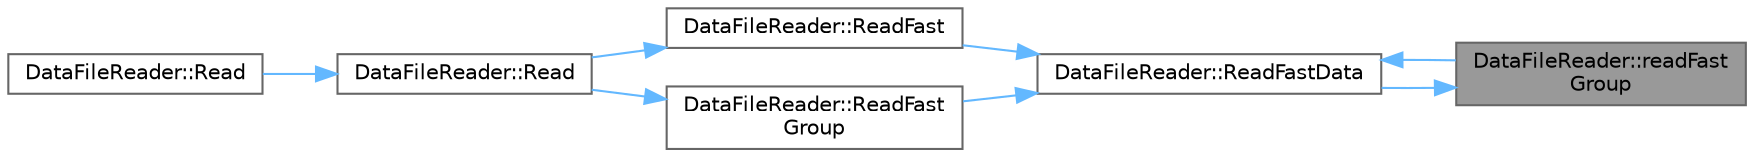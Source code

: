 digraph "DataFileReader::readFastGroup"
{
 // LATEX_PDF_SIZE
  bgcolor="transparent";
  edge [fontname=Helvetica,fontsize=10,labelfontname=Helvetica,labelfontsize=10];
  node [fontname=Helvetica,fontsize=10,shape=box,height=0.2,width=0.4];
  rankdir="RL";
  Node1 [id="Node000001",label="DataFileReader::readFast\lGroup",height=0.2,width=0.4,color="gray40", fillcolor="grey60", style="filled", fontcolor="black",tooltip=" "];
  Node1 -> Node2 [id="edge1_Node000001_Node000002",dir="back",color="steelblue1",style="solid",tooltip=" "];
  Node2 [id="Node000002",label="DataFileReader::ReadFastData",height=0.2,width=0.4,color="grey40", fillcolor="white", style="filled",URL="$class_data_file_reader.html#a36d62f5aa4f75cbdd2bc011edbcf38bc",tooltip=" "];
  Node2 -> Node3 [id="edge2_Node000002_Node000003",dir="back",color="steelblue1",style="solid",tooltip=" "];
  Node3 [id="Node000003",label="DataFileReader::ReadFast",height=0.2,width=0.4,color="grey40", fillcolor="white", style="filled",URL="$class_data_file_reader.html#a95d01d90b9d4887da8684b8ffad3c964",tooltip=" "];
  Node3 -> Node4 [id="edge3_Node000003_Node000004",dir="back",color="steelblue1",style="solid",tooltip=" "];
  Node4 [id="Node000004",label="DataFileReader::Read",height=0.2,width=0.4,color="grey40", fillcolor="white", style="filled",URL="$class_data_file_reader.html#ab19c49a704799dcddadaf88b2d4347ff",tooltip=" "];
  Node4 -> Node5 [id="edge4_Node000004_Node000005",dir="back",color="steelblue1",style="solid",tooltip=" "];
  Node5 [id="Node000005",label="DataFileReader::Read",height=0.2,width=0.4,color="grey40", fillcolor="white", style="filled",URL="$class_data_file_reader.html#afc27049955bbe7e252abc18707b6f4ce",tooltip=" "];
  Node2 -> Node6 [id="edge5_Node000002_Node000006",dir="back",color="steelblue1",style="solid",tooltip=" "];
  Node6 [id="Node000006",label="DataFileReader::ReadFast\lGroup",height=0.2,width=0.4,color="grey40", fillcolor="white", style="filled",URL="$class_data_file_reader.html#a1abd3ec4b3d81ec14e71bc969dea1035",tooltip=" "];
  Node6 -> Node4 [id="edge6_Node000006_Node000004",dir="back",color="steelblue1",style="solid",tooltip=" "];
  Node2 -> Node1 [id="edge7_Node000002_Node000001",dir="back",color="steelblue1",style="solid",tooltip=" "];
}

